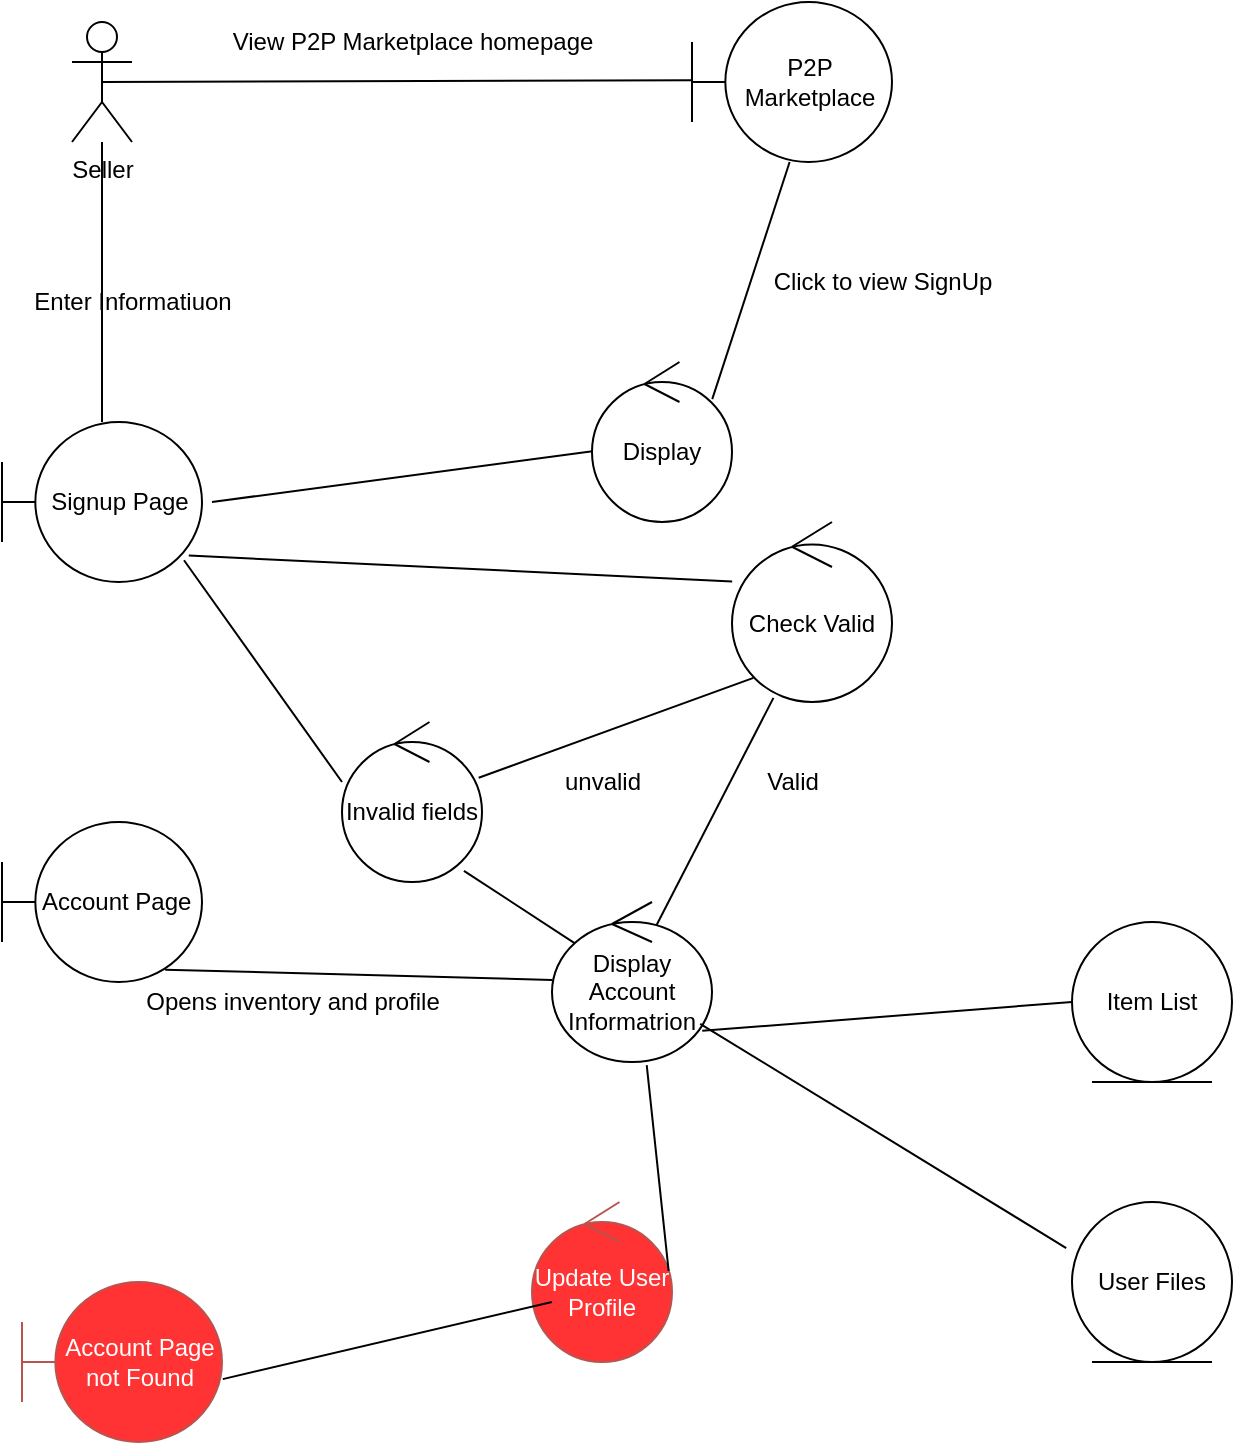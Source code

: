<mxfile version="15.5.2" type="device"><diagram id="AhlUYwvp-yqNwoOp-Qgp" name="Page-1"><mxGraphModel dx="660" dy="1087" grid="1" gridSize="10" guides="1" tooltips="1" connect="1" arrows="1" fold="1" page="1" pageScale="1" pageWidth="850" pageHeight="1100" math="0" shadow="0"><root><mxCell id="0"/><mxCell id="1" parent="0"/><mxCell id="xuUCj1mu1l2SvDQISyew-2" value="Seller" style="shape=umlActor;verticalLabelPosition=bottom;verticalAlign=top;html=1;outlineConnect=0;" vertex="1" parent="1"><mxGeometry x="60" y="70" width="30" height="60" as="geometry"/></mxCell><mxCell id="xuUCj1mu1l2SvDQISyew-3" value="" style="endArrow=none;html=1;rounded=0;exitX=0.5;exitY=0.5;exitDx=0;exitDy=0;exitPerimeter=0;entryX=0.001;entryY=0.489;entryDx=0;entryDy=0;entryPerimeter=0;" edge="1" parent="1" source="xuUCj1mu1l2SvDQISyew-2" target="xuUCj1mu1l2SvDQISyew-4"><mxGeometry width="50" height="50" relative="1" as="geometry"><mxPoint x="130" y="140" as="sourcePoint"/><mxPoint x="360" y="100" as="targetPoint"/></mxGeometry></mxCell><mxCell id="xuUCj1mu1l2SvDQISyew-4" value="&lt;span&gt;P2P Marketplace&lt;/span&gt;" style="shape=umlBoundary;whiteSpace=wrap;html=1;" vertex="1" parent="1"><mxGeometry x="370" y="60" width="100" height="80" as="geometry"/></mxCell><mxCell id="xuUCj1mu1l2SvDQISyew-5" value="Signup Page" style="shape=umlBoundary;whiteSpace=wrap;html=1;" vertex="1" parent="1"><mxGeometry x="25" y="270" width="100" height="80" as="geometry"/></mxCell><mxCell id="xuUCj1mu1l2SvDQISyew-6" value="Account Page&amp;nbsp;" style="shape=umlBoundary;whiteSpace=wrap;html=1;" vertex="1" parent="1"><mxGeometry x="25" y="470" width="100" height="80" as="geometry"/></mxCell><mxCell id="xuUCj1mu1l2SvDQISyew-7" value="&lt;font color=&quot;#ffffff&quot;&gt;Account Page not Found&lt;/font&gt;" style="shape=umlBoundary;whiteSpace=wrap;html=1;fillColor=#FF3333;strokeColor=#b85450;" vertex="1" parent="1"><mxGeometry x="35" y="700" width="100" height="80" as="geometry"/></mxCell><mxCell id="xuUCj1mu1l2SvDQISyew-8" value="View P2P Marketplace homepage" style="text;html=1;align=center;verticalAlign=middle;resizable=0;points=[];autosize=1;strokeColor=none;fillColor=none;" vertex="1" parent="1"><mxGeometry x="130" y="70" width="200" height="20" as="geometry"/></mxCell><mxCell id="xuUCj1mu1l2SvDQISyew-10" value="Display" style="ellipse;shape=umlControl;whiteSpace=wrap;html=1;" vertex="1" parent="1"><mxGeometry x="320" y="240" width="70" height="80" as="geometry"/></mxCell><mxCell id="xuUCj1mu1l2SvDQISyew-12" value="Invalid fields" style="ellipse;shape=umlControl;whiteSpace=wrap;html=1;" vertex="1" parent="1"><mxGeometry x="195" y="420" width="70" height="80" as="geometry"/></mxCell><mxCell id="xuUCj1mu1l2SvDQISyew-13" value="&lt;font color=&quot;#ffffff&quot;&gt;Update User Profile&lt;/font&gt;" style="ellipse;shape=umlControl;whiteSpace=wrap;html=1;fillColor=#FF3333;strokeColor=#b85450;" vertex="1" parent="1"><mxGeometry x="290" y="660" width="70" height="80" as="geometry"/></mxCell><mxCell id="xuUCj1mu1l2SvDQISyew-14" value="" style="endArrow=none;html=1;rounded=0;" edge="1" parent="1" source="xuUCj1mu1l2SvDQISyew-5" target="xuUCj1mu1l2SvDQISyew-2"><mxGeometry width="50" height="50" relative="1" as="geometry"><mxPoint x="50" y="220" as="sourcePoint"/><mxPoint x="100" y="170" as="targetPoint"/></mxGeometry></mxCell><mxCell id="xuUCj1mu1l2SvDQISyew-15" value="Enter Informatiuon" style="text;html=1;align=center;verticalAlign=middle;resizable=0;points=[];autosize=1;strokeColor=none;fillColor=none;" vertex="1" parent="1"><mxGeometry x="35" y="200" width="110" height="20" as="geometry"/></mxCell><mxCell id="xuUCj1mu1l2SvDQISyew-16" value="" style="endArrow=none;html=1;rounded=0;exitX=0.859;exitY=0.232;exitDx=0;exitDy=0;exitPerimeter=0;" edge="1" parent="1" source="xuUCj1mu1l2SvDQISyew-10"><mxGeometry width="50" height="50" relative="1" as="geometry"><mxPoint x="418.82" y="280" as="sourcePoint"/><mxPoint x="418.82" y="140" as="targetPoint"/></mxGeometry></mxCell><mxCell id="xuUCj1mu1l2SvDQISyew-17" value="Click to view SignUp" style="text;html=1;align=center;verticalAlign=middle;resizable=0;points=[];autosize=1;strokeColor=none;fillColor=none;" vertex="1" parent="1"><mxGeometry x="405" y="190" width="120" height="20" as="geometry"/></mxCell><mxCell id="xuUCj1mu1l2SvDQISyew-18" value="" style="endArrow=none;html=1;rounded=0;" edge="1" parent="1" target="xuUCj1mu1l2SvDQISyew-10"><mxGeometry width="50" height="50" relative="1" as="geometry"><mxPoint x="130" y="310" as="sourcePoint"/><mxPoint x="428.82" y="150" as="targetPoint"/></mxGeometry></mxCell><mxCell id="xuUCj1mu1l2SvDQISyew-22" value="" style="endArrow=none;html=1;rounded=0;entryX=0.91;entryY=0.864;entryDx=0;entryDy=0;entryPerimeter=0;exitX=0;exitY=0.375;exitDx=0;exitDy=0;exitPerimeter=0;" edge="1" parent="1" source="xuUCj1mu1l2SvDQISyew-12" target="xuUCj1mu1l2SvDQISyew-5"><mxGeometry width="50" height="50" relative="1" as="geometry"><mxPoint x="110" y="430" as="sourcePoint"/><mxPoint x="160" y="380" as="targetPoint"/></mxGeometry></mxCell><mxCell id="xuUCj1mu1l2SvDQISyew-23" value="Check Valid" style="ellipse;shape=umlControl;whiteSpace=wrap;html=1;" vertex="1" parent="1"><mxGeometry x="390" y="320" width="80" height="90" as="geometry"/></mxCell><mxCell id="xuUCj1mu1l2SvDQISyew-24" value="" style="endArrow=none;html=1;rounded=0;entryX=0.934;entryY=0.835;entryDx=0;entryDy=0;entryPerimeter=0;exitX=0.001;exitY=0.33;exitDx=0;exitDy=0;exitPerimeter=0;" edge="1" parent="1" source="xuUCj1mu1l2SvDQISyew-23" target="xuUCj1mu1l2SvDQISyew-5"><mxGeometry width="50" height="50" relative="1" as="geometry"><mxPoint x="205" y="460" as="sourcePoint"/><mxPoint x="126" y="349.12" as="targetPoint"/></mxGeometry></mxCell><mxCell id="xuUCj1mu1l2SvDQISyew-25" value="" style="endArrow=none;html=1;rounded=0;exitX=0.134;exitY=0.866;exitDx=0;exitDy=0;exitPerimeter=0;" edge="1" parent="1" source="xuUCj1mu1l2SvDQISyew-23" target="xuUCj1mu1l2SvDQISyew-12"><mxGeometry width="50" height="50" relative="1" as="geometry"><mxPoint x="360.08" y="379.7" as="sourcePoint"/><mxPoint x="128.4" y="346.8" as="targetPoint"/></mxGeometry></mxCell><mxCell id="xuUCj1mu1l2SvDQISyew-26" value="unvalid" style="text;html=1;align=center;verticalAlign=middle;resizable=0;points=[];autosize=1;strokeColor=none;fillColor=none;" vertex="1" parent="1"><mxGeometry x="300" y="440" width="50" height="20" as="geometry"/></mxCell><mxCell id="xuUCj1mu1l2SvDQISyew-29" value="" style="endArrow=none;html=1;rounded=0;entryX=0.871;entryY=0.93;entryDx=0;entryDy=0;entryPerimeter=0;exitX=0.272;exitY=0.18;exitDx=0;exitDy=0;exitPerimeter=0;" edge="1" parent="1" target="xuUCj1mu1l2SvDQISyew-12"><mxGeometry width="50" height="50" relative="1" as="geometry"><mxPoint x="317.2" y="534.4" as="sourcePoint"/><mxPoint x="126" y="349.12" as="targetPoint"/></mxGeometry></mxCell><mxCell id="xuUCj1mu1l2SvDQISyew-31" value="" style="endArrow=none;html=1;rounded=0;exitX=0.816;exitY=0.923;exitDx=0;exitDy=0;exitPerimeter=0;" edge="1" parent="1" source="xuUCj1mu1l2SvDQISyew-6" target="xuUCj1mu1l2SvDQISyew-39"><mxGeometry width="50" height="50" relative="1" as="geometry"><mxPoint x="229.5" y="640.88" as="sourcePoint"/><mxPoint x="161.89" y="596.8" as="targetPoint"/></mxGeometry></mxCell><mxCell id="xuUCj1mu1l2SvDQISyew-32" value="" style="endArrow=none;html=1;rounded=0;exitX=0.976;exitY=0.43;exitDx=0;exitDy=0;exitPerimeter=0;entryX=0.592;entryY=1.02;entryDx=0;entryDy=0;entryPerimeter=0;" edge="1" parent="1" source="xuUCj1mu1l2SvDQISyew-13" target="xuUCj1mu1l2SvDQISyew-39"><mxGeometry width="50" height="50" relative="1" as="geometry"><mxPoint x="229.5" y="640.88" as="sourcePoint"/><mxPoint x="352.5" y="602.64" as="targetPoint"/></mxGeometry></mxCell><mxCell id="xuUCj1mu1l2SvDQISyew-33" value="" style="endArrow=none;html=1;rounded=0;exitX=1.004;exitY=0.607;exitDx=0;exitDy=0;exitPerimeter=0;entryX=0.143;entryY=0.625;entryDx=0;entryDy=0;entryPerimeter=0;" edge="1" parent="1" source="xuUCj1mu1l2SvDQISyew-7" target="xuUCj1mu1l2SvDQISyew-13"><mxGeometry width="50" height="50" relative="1" as="geometry"><mxPoint x="368.32" y="704.4" as="sourcePoint"/><mxPoint x="362.5" y="612.64" as="targetPoint"/></mxGeometry></mxCell><mxCell id="xuUCj1mu1l2SvDQISyew-37" value="" style="endArrow=none;html=1;rounded=0;exitX=0.134;exitY=0.866;exitDx=0;exitDy=0;exitPerimeter=0;entryX=0.653;entryY=0.145;entryDx=0;entryDy=0;entryPerimeter=0;" edge="1" parent="1" target="xuUCj1mu1l2SvDQISyew-39"><mxGeometry width="50" height="50" relative="1" as="geometry"><mxPoint x="410.72" y="407.94" as="sourcePoint"/><mxPoint x="358.603" y="520" as="targetPoint"/></mxGeometry></mxCell><mxCell id="xuUCj1mu1l2SvDQISyew-38" value="Valid" style="text;html=1;align=center;verticalAlign=middle;resizable=0;points=[];autosize=1;strokeColor=none;fillColor=none;" vertex="1" parent="1"><mxGeometry x="400" y="440" width="40" height="20" as="geometry"/></mxCell><mxCell id="xuUCj1mu1l2SvDQISyew-39" value="Display Account Informatrion" style="ellipse;shape=umlControl;whiteSpace=wrap;html=1;" vertex="1" parent="1"><mxGeometry x="300" y="510" width="80" height="80" as="geometry"/></mxCell><mxCell id="xuUCj1mu1l2SvDQISyew-42" value="Item List" style="ellipse;shape=umlEntity;whiteSpace=wrap;html=1;" vertex="1" parent="1"><mxGeometry x="560" y="520" width="80" height="80" as="geometry"/></mxCell><mxCell id="xuUCj1mu1l2SvDQISyew-43" value="User Files" style="ellipse;shape=umlEntity;whiteSpace=wrap;html=1;" vertex="1" parent="1"><mxGeometry x="560" y="660" width="80" height="80" as="geometry"/></mxCell><mxCell id="xuUCj1mu1l2SvDQISyew-44" value="" style="endArrow=none;html=1;rounded=0;entryX=0;entryY=0.5;entryDx=0;entryDy=0;exitX=0.939;exitY=0.805;exitDx=0;exitDy=0;exitPerimeter=0;" edge="1" parent="1" source="xuUCj1mu1l2SvDQISyew-39" target="xuUCj1mu1l2SvDQISyew-42"><mxGeometry width="50" height="50" relative="1" as="geometry"><mxPoint x="400" y="610" as="sourcePoint"/><mxPoint x="450" y="560" as="targetPoint"/></mxGeometry></mxCell><mxCell id="xuUCj1mu1l2SvDQISyew-45" value="" style="endArrow=none;html=1;rounded=0;entryX=-0.036;entryY=0.288;entryDx=0;entryDy=0;entryPerimeter=0;" edge="1" parent="1" source="xuUCj1mu1l2SvDQISyew-39" target="xuUCj1mu1l2SvDQISyew-43"><mxGeometry width="50" height="50" relative="1" as="geometry"><mxPoint x="385.73" y="584.4" as="sourcePoint"/><mxPoint x="570" y="570" as="targetPoint"/></mxGeometry></mxCell><mxCell id="xuUCj1mu1l2SvDQISyew-46" value="Opens inventory and profile" style="text;html=1;align=center;verticalAlign=middle;resizable=0;points=[];autosize=1;strokeColor=none;fillColor=none;" vertex="1" parent="1"><mxGeometry x="90" y="550" width="160" height="20" as="geometry"/></mxCell></root></mxGraphModel></diagram></mxfile>